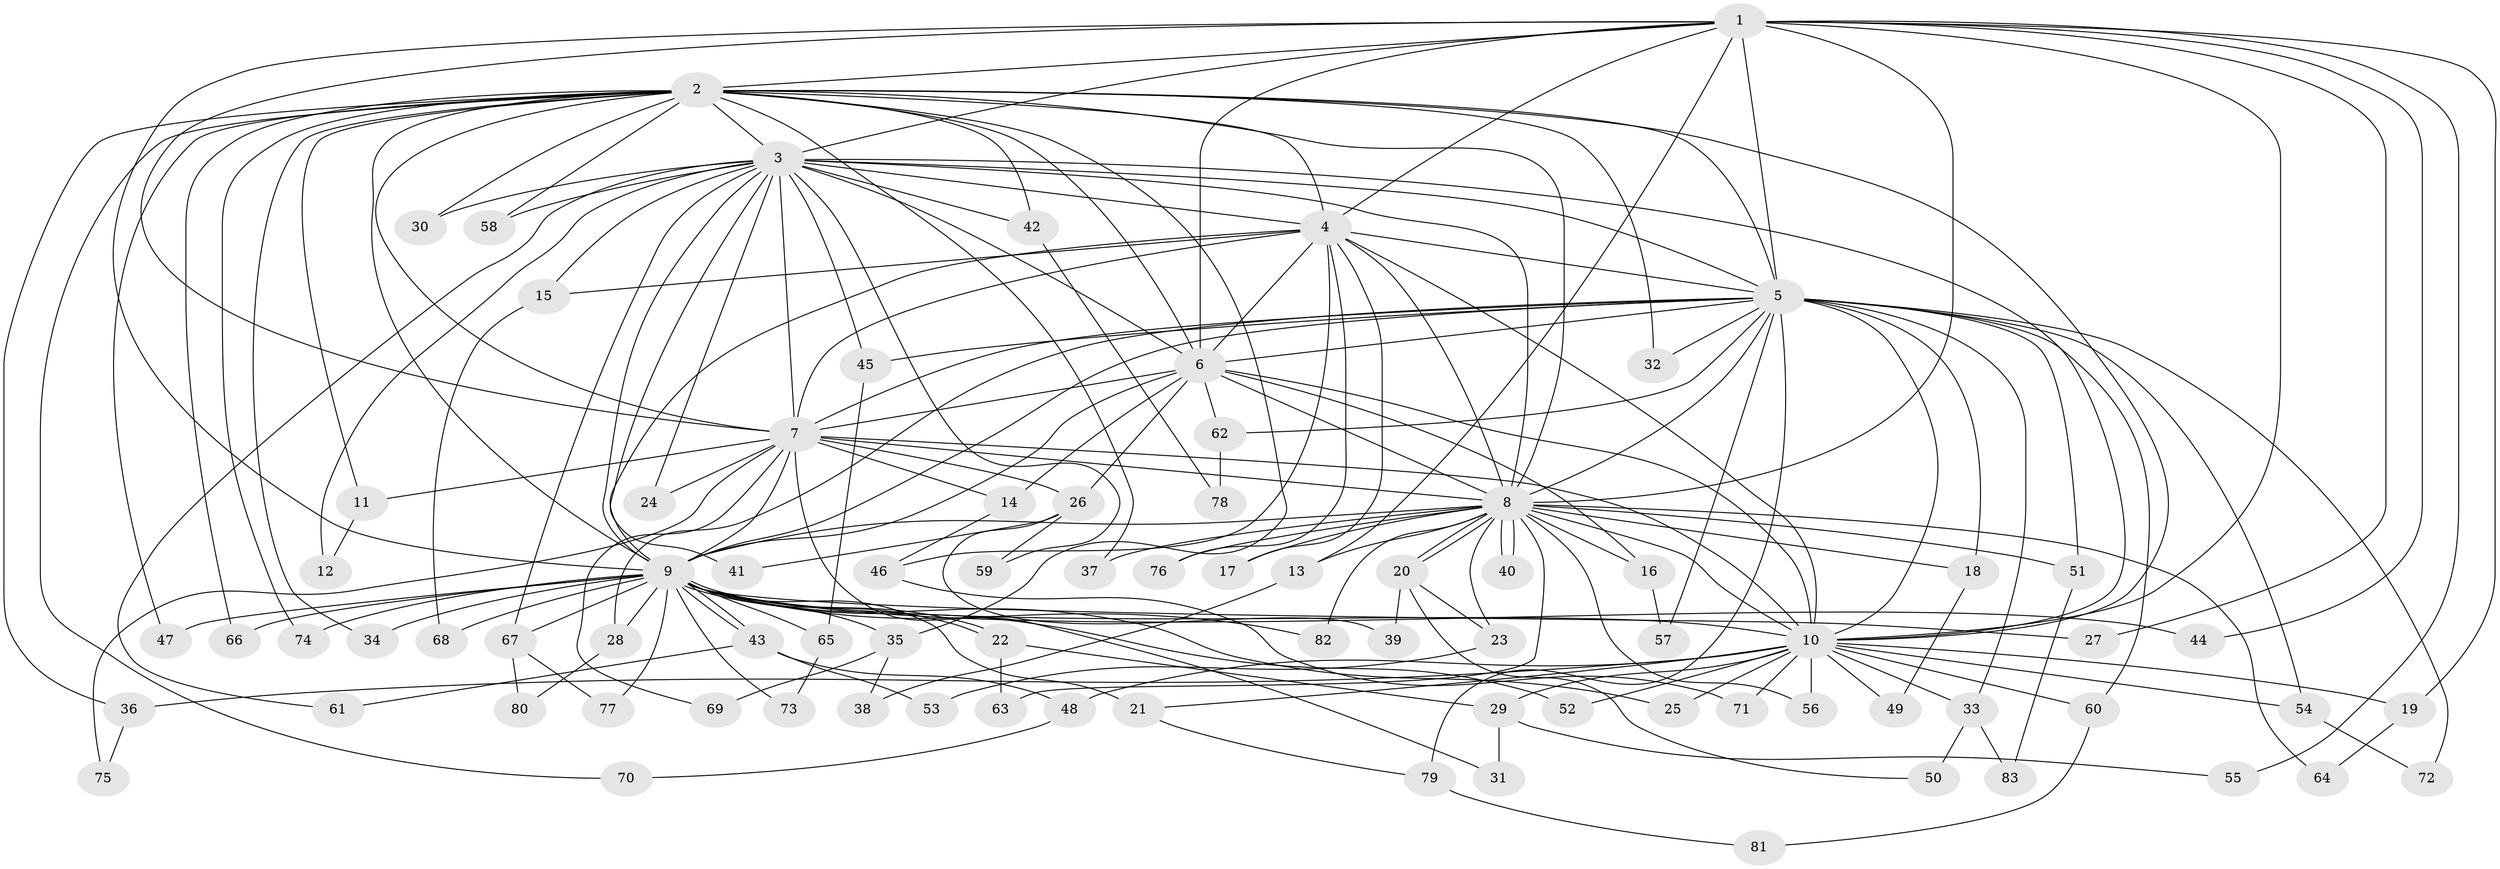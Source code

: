 // Generated by graph-tools (version 1.1) at 2025/25/03/09/25 03:25:47]
// undirected, 83 vertices, 191 edges
graph export_dot {
graph [start="1"]
  node [color=gray90,style=filled];
  1;
  2;
  3;
  4;
  5;
  6;
  7;
  8;
  9;
  10;
  11;
  12;
  13;
  14;
  15;
  16;
  17;
  18;
  19;
  20;
  21;
  22;
  23;
  24;
  25;
  26;
  27;
  28;
  29;
  30;
  31;
  32;
  33;
  34;
  35;
  36;
  37;
  38;
  39;
  40;
  41;
  42;
  43;
  44;
  45;
  46;
  47;
  48;
  49;
  50;
  51;
  52;
  53;
  54;
  55;
  56;
  57;
  58;
  59;
  60;
  61;
  62;
  63;
  64;
  65;
  66;
  67;
  68;
  69;
  70;
  71;
  72;
  73;
  74;
  75;
  76;
  77;
  78;
  79;
  80;
  81;
  82;
  83;
  1 -- 2;
  1 -- 3;
  1 -- 4;
  1 -- 5;
  1 -- 6;
  1 -- 7;
  1 -- 8;
  1 -- 9;
  1 -- 10;
  1 -- 13;
  1 -- 19;
  1 -- 27;
  1 -- 44;
  1 -- 55;
  2 -- 3;
  2 -- 4;
  2 -- 5;
  2 -- 6;
  2 -- 7;
  2 -- 8;
  2 -- 9;
  2 -- 10;
  2 -- 11;
  2 -- 30;
  2 -- 32;
  2 -- 34;
  2 -- 35;
  2 -- 36;
  2 -- 37;
  2 -- 42;
  2 -- 47;
  2 -- 58;
  2 -- 66;
  2 -- 70;
  2 -- 74;
  3 -- 4;
  3 -- 5;
  3 -- 6;
  3 -- 7;
  3 -- 8;
  3 -- 9;
  3 -- 10;
  3 -- 12;
  3 -- 15;
  3 -- 24;
  3 -- 30;
  3 -- 41;
  3 -- 42;
  3 -- 45;
  3 -- 58;
  3 -- 59;
  3 -- 61;
  3 -- 67;
  4 -- 5;
  4 -- 6;
  4 -- 7;
  4 -- 8;
  4 -- 9;
  4 -- 10;
  4 -- 15;
  4 -- 17;
  4 -- 46;
  4 -- 76;
  5 -- 6;
  5 -- 7;
  5 -- 8;
  5 -- 9;
  5 -- 10;
  5 -- 18;
  5 -- 28;
  5 -- 32;
  5 -- 33;
  5 -- 45;
  5 -- 51;
  5 -- 54;
  5 -- 57;
  5 -- 60;
  5 -- 62;
  5 -- 72;
  5 -- 79;
  6 -- 7;
  6 -- 8;
  6 -- 9;
  6 -- 10;
  6 -- 14;
  6 -- 16;
  6 -- 26;
  6 -- 62;
  7 -- 8;
  7 -- 9;
  7 -- 10;
  7 -- 11;
  7 -- 14;
  7 -- 24;
  7 -- 26;
  7 -- 31;
  7 -- 69;
  7 -- 75;
  8 -- 9;
  8 -- 10;
  8 -- 13;
  8 -- 16;
  8 -- 17;
  8 -- 18;
  8 -- 20;
  8 -- 20;
  8 -- 23;
  8 -- 37;
  8 -- 40;
  8 -- 40;
  8 -- 51;
  8 -- 56;
  8 -- 63;
  8 -- 64;
  8 -- 76;
  8 -- 82;
  9 -- 10;
  9 -- 21;
  9 -- 22;
  9 -- 22;
  9 -- 25;
  9 -- 27;
  9 -- 28;
  9 -- 34;
  9 -- 35;
  9 -- 43;
  9 -- 43;
  9 -- 44;
  9 -- 47;
  9 -- 52;
  9 -- 65;
  9 -- 66;
  9 -- 67;
  9 -- 68;
  9 -- 73;
  9 -- 74;
  9 -- 77;
  9 -- 82;
  10 -- 19;
  10 -- 21;
  10 -- 25;
  10 -- 29;
  10 -- 33;
  10 -- 36;
  10 -- 48;
  10 -- 49;
  10 -- 52;
  10 -- 54;
  10 -- 56;
  10 -- 60;
  10 -- 71;
  11 -- 12;
  13 -- 38;
  14 -- 46;
  15 -- 68;
  16 -- 57;
  18 -- 49;
  19 -- 64;
  20 -- 23;
  20 -- 39;
  20 -- 50;
  21 -- 79;
  22 -- 29;
  22 -- 63;
  23 -- 53;
  26 -- 39;
  26 -- 41;
  26 -- 59;
  28 -- 80;
  29 -- 31;
  29 -- 55;
  33 -- 50;
  33 -- 83;
  35 -- 38;
  35 -- 69;
  36 -- 75;
  42 -- 78;
  43 -- 48;
  43 -- 53;
  43 -- 61;
  45 -- 65;
  46 -- 71;
  48 -- 70;
  51 -- 83;
  54 -- 72;
  60 -- 81;
  62 -- 78;
  65 -- 73;
  67 -- 77;
  67 -- 80;
  79 -- 81;
}
